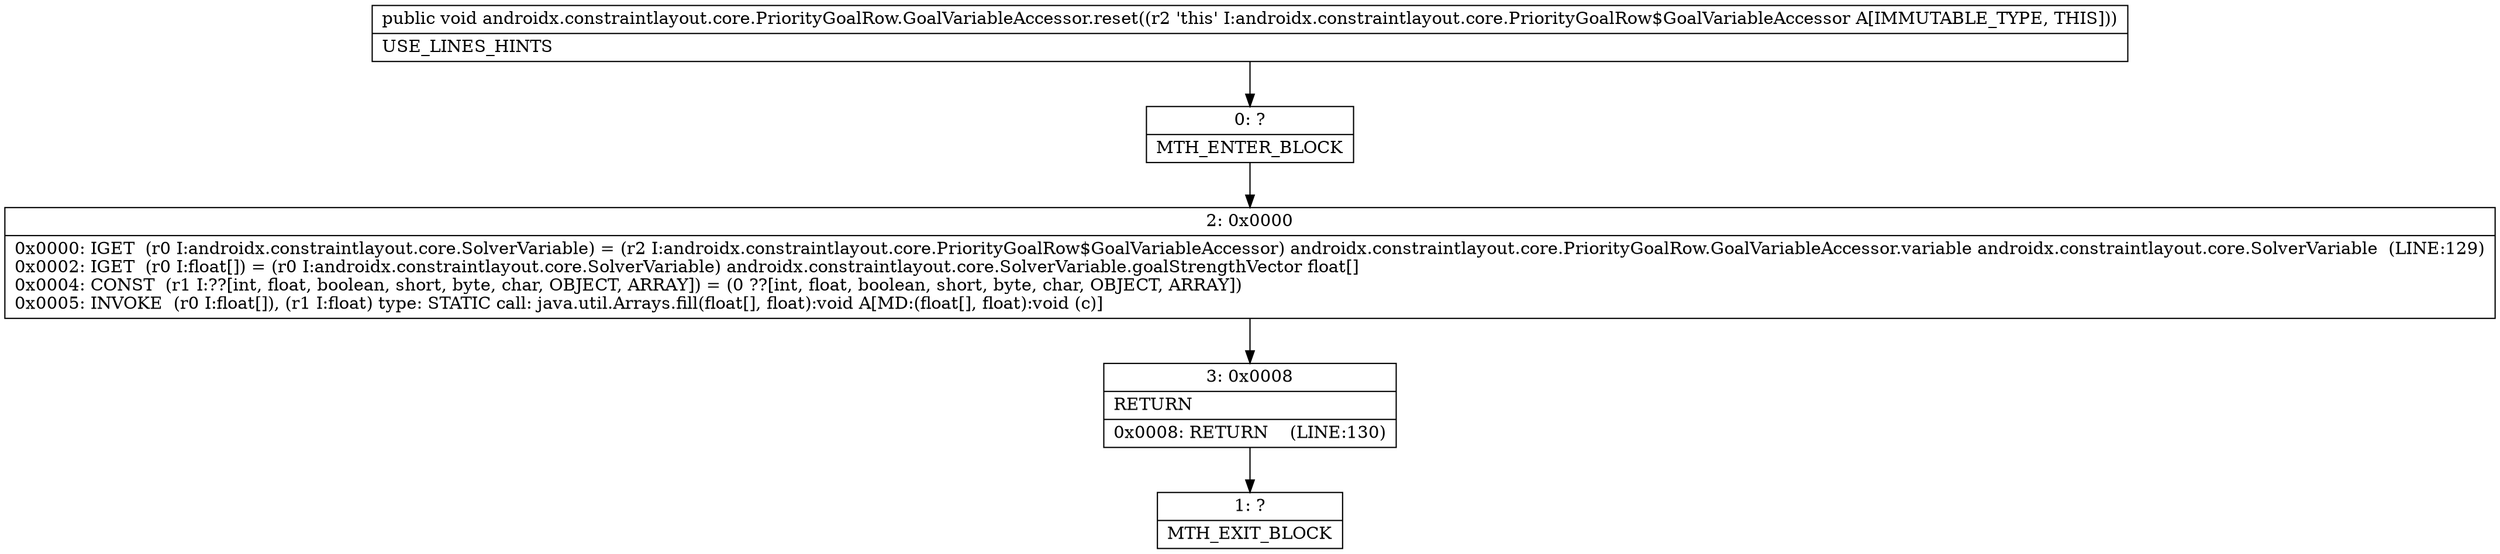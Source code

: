 digraph "CFG forandroidx.constraintlayout.core.PriorityGoalRow.GoalVariableAccessor.reset()V" {
Node_0 [shape=record,label="{0\:\ ?|MTH_ENTER_BLOCK\l}"];
Node_2 [shape=record,label="{2\:\ 0x0000|0x0000: IGET  (r0 I:androidx.constraintlayout.core.SolverVariable) = (r2 I:androidx.constraintlayout.core.PriorityGoalRow$GoalVariableAccessor) androidx.constraintlayout.core.PriorityGoalRow.GoalVariableAccessor.variable androidx.constraintlayout.core.SolverVariable  (LINE:129)\l0x0002: IGET  (r0 I:float[]) = (r0 I:androidx.constraintlayout.core.SolverVariable) androidx.constraintlayout.core.SolverVariable.goalStrengthVector float[] \l0x0004: CONST  (r1 I:??[int, float, boolean, short, byte, char, OBJECT, ARRAY]) = (0 ??[int, float, boolean, short, byte, char, OBJECT, ARRAY]) \l0x0005: INVOKE  (r0 I:float[]), (r1 I:float) type: STATIC call: java.util.Arrays.fill(float[], float):void A[MD:(float[], float):void (c)]\l}"];
Node_3 [shape=record,label="{3\:\ 0x0008|RETURN\l|0x0008: RETURN    (LINE:130)\l}"];
Node_1 [shape=record,label="{1\:\ ?|MTH_EXIT_BLOCK\l}"];
MethodNode[shape=record,label="{public void androidx.constraintlayout.core.PriorityGoalRow.GoalVariableAccessor.reset((r2 'this' I:androidx.constraintlayout.core.PriorityGoalRow$GoalVariableAccessor A[IMMUTABLE_TYPE, THIS]))  | USE_LINES_HINTS\l}"];
MethodNode -> Node_0;Node_0 -> Node_2;
Node_2 -> Node_3;
Node_3 -> Node_1;
}

